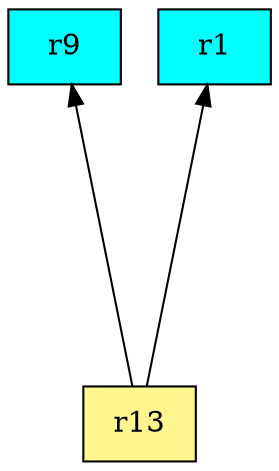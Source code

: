 digraph G {
rankdir=BT;ranksep="2.0";
"r9" [shape=record,fillcolor=cyan,style=filled,label="{r9}"];
"r1" [shape=record,fillcolor=cyan,style=filled,label="{r1}"];
"r13" [shape=record,fillcolor=khaki1,style=filled,label="{r13}"];
"r13" -> "r9"
"r13" -> "r1"
}